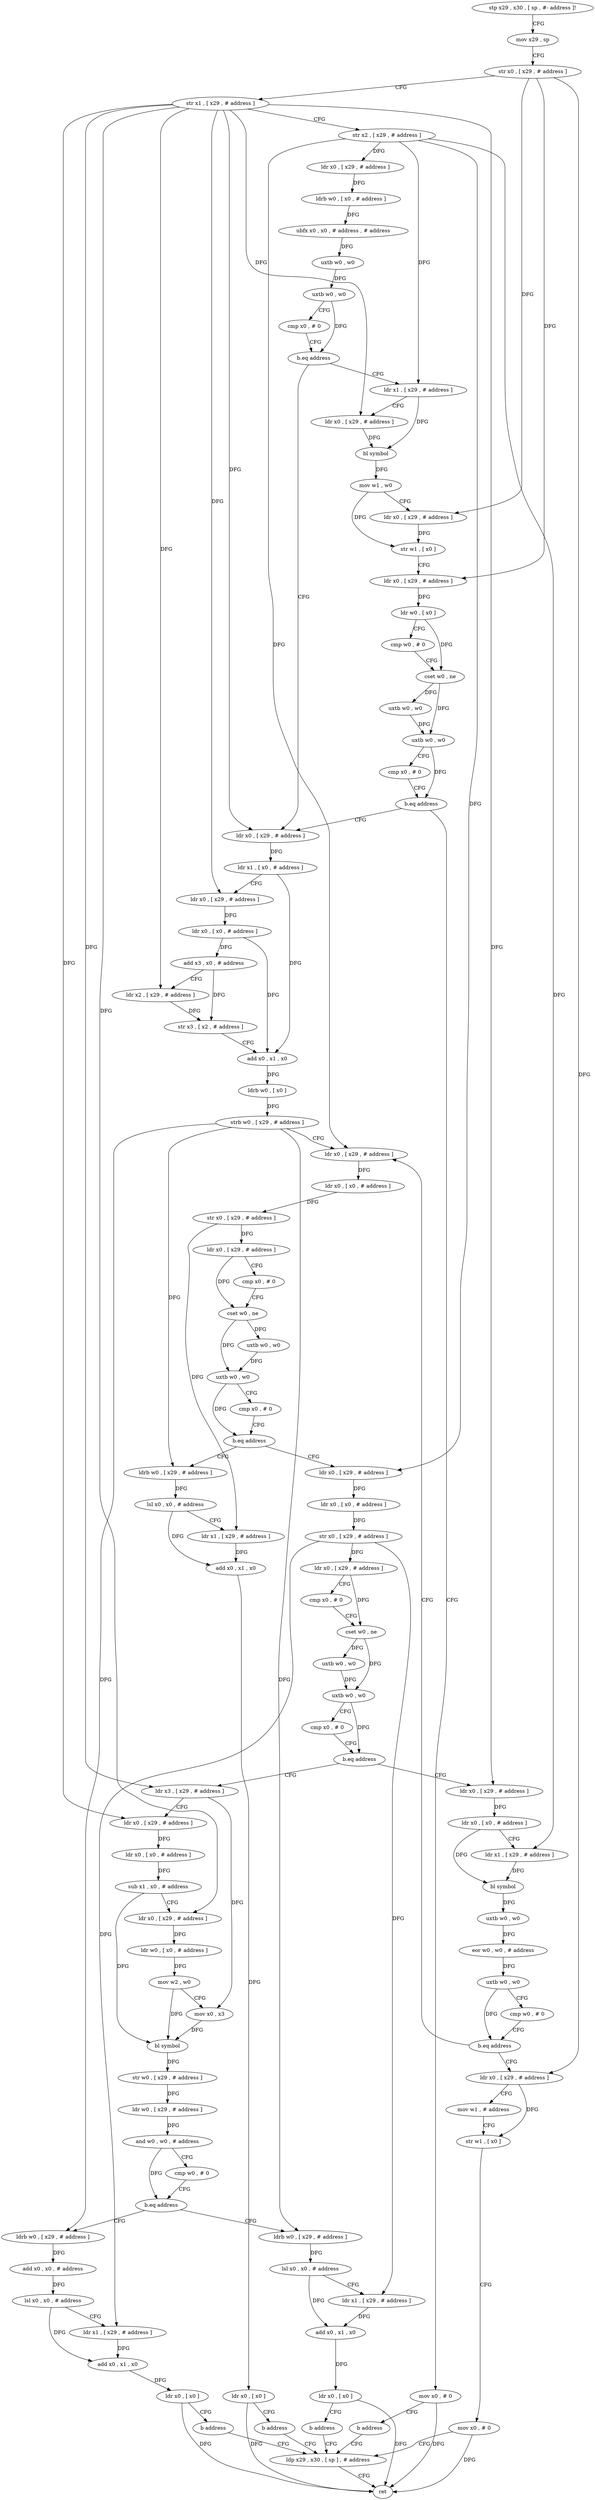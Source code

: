 digraph "func" {
"4459636" [label = "stp x29 , x30 , [ sp , #- address ]!" ]
"4459640" [label = "mov x29 , sp" ]
"4459644" [label = "str x0 , [ x29 , # address ]" ]
"4459648" [label = "str x1 , [ x29 , # address ]" ]
"4459652" [label = "str x2 , [ x29 , # address ]" ]
"4459656" [label = "ldr x0 , [ x29 , # address ]" ]
"4459660" [label = "ldrb w0 , [ x0 , # address ]" ]
"4459664" [label = "ubfx x0 , x0 , # address , # address" ]
"4459668" [label = "uxtb w0 , w0" ]
"4459672" [label = "uxtb w0 , w0" ]
"4459676" [label = "cmp x0 , # 0" ]
"4459680" [label = "b.eq address" ]
"4459748" [label = "ldr x0 , [ x29 , # address ]" ]
"4459684" [label = "ldr x1 , [ x29 , # address ]" ]
"4459752" [label = "ldr x1 , [ x0 , # address ]" ]
"4459756" [label = "ldr x0 , [ x29 , # address ]" ]
"4459760" [label = "ldr x0 , [ x0 , # address ]" ]
"4459764" [label = "add x3 , x0 , # address" ]
"4459768" [label = "ldr x2 , [ x29 , # address ]" ]
"4459772" [label = "str x3 , [ x2 , # address ]" ]
"4459776" [label = "add x0 , x1 , x0" ]
"4459780" [label = "ldrb w0 , [ x0 ]" ]
"4459784" [label = "strb w0 , [ x29 , # address ]" ]
"4459788" [label = "ldr x0 , [ x29 , # address ]" ]
"4459688" [label = "ldr x0 , [ x29 , # address ]" ]
"4459692" [label = "bl symbol" ]
"4459696" [label = "mov w1 , w0" ]
"4459700" [label = "ldr x0 , [ x29 , # address ]" ]
"4459704" [label = "str w1 , [ x0 ]" ]
"4459708" [label = "ldr x0 , [ x29 , # address ]" ]
"4459712" [label = "ldr w0 , [ x0 ]" ]
"4459716" [label = "cmp w0 , # 0" ]
"4459720" [label = "cset w0 , ne" ]
"4459724" [label = "uxtb w0 , w0" ]
"4459728" [label = "uxtb w0 , w0" ]
"4459732" [label = "cmp x0 , # 0" ]
"4459736" [label = "b.eq address" ]
"4459740" [label = "mov x0 , # 0" ]
"4459852" [label = "ldr x0 , [ x29 , # address ]" ]
"4459856" [label = "ldr x0 , [ x0 , # address ]" ]
"4459860" [label = "str x0 , [ x29 , # address ]" ]
"4459864" [label = "ldr x0 , [ x29 , # address ]" ]
"4459868" [label = "cmp x0 , # 0" ]
"4459872" [label = "cset w0 , ne" ]
"4459876" [label = "uxtb w0 , w0" ]
"4459880" [label = "uxtb w0 , w0" ]
"4459884" [label = "cmp x0 , # 0" ]
"4459888" [label = "b.eq address" ]
"4460000" [label = "ldr x0 , [ x29 , # address ]" ]
"4459892" [label = "ldr x3 , [ x29 , # address ]" ]
"4459828" [label = "ldrb w0 , [ x29 , # address ]" ]
"4459832" [label = "lsl x0 , x0 , # address" ]
"4459836" [label = "ldr x1 , [ x29 , # address ]" ]
"4459840" [label = "add x0 , x1 , x0" ]
"4459844" [label = "ldr x0 , [ x0 ]" ]
"4459848" [label = "b address" ]
"4460052" [label = "ldp x29 , x30 , [ sp ] , # address" ]
"4459744" [label = "b address" ]
"4460004" [label = "ldr x0 , [ x0 , # address ]" ]
"4460008" [label = "ldr x1 , [ x29 , # address ]" ]
"4460012" [label = "bl symbol" ]
"4460016" [label = "uxtb w0 , w0" ]
"4460020" [label = "eor w0 , w0 , # address" ]
"4460024" [label = "uxtb w0 , w0" ]
"4460028" [label = "cmp w0 , # 0" ]
"4460032" [label = "b.eq address" ]
"4460036" [label = "ldr x0 , [ x29 , # address ]" ]
"4459896" [label = "ldr x0 , [ x29 , # address ]" ]
"4459900" [label = "ldr x0 , [ x0 , # address ]" ]
"4459904" [label = "sub x1 , x0 , # address" ]
"4459908" [label = "ldr x0 , [ x29 , # address ]" ]
"4459912" [label = "ldr w0 , [ x0 , # address ]" ]
"4459916" [label = "mov w2 , w0" ]
"4459920" [label = "mov x0 , x3" ]
"4459924" [label = "bl symbol" ]
"4459928" [label = "str w0 , [ x29 , # address ]" ]
"4459932" [label = "ldr w0 , [ x29 , # address ]" ]
"4459936" [label = "and w0 , w0 , # address" ]
"4459940" [label = "cmp w0 , # 0" ]
"4459944" [label = "b.eq address" ]
"4459976" [label = "ldrb w0 , [ x29 , # address ]" ]
"4459948" [label = "ldrb w0 , [ x29 , # address ]" ]
"4460056" [label = "ret" ]
"4459792" [label = "ldr x0 , [ x0 , # address ]" ]
"4459796" [label = "str x0 , [ x29 , # address ]" ]
"4459800" [label = "ldr x0 , [ x29 , # address ]" ]
"4459804" [label = "cmp x0 , # 0" ]
"4459808" [label = "cset w0 , ne" ]
"4459812" [label = "uxtb w0 , w0" ]
"4459816" [label = "uxtb w0 , w0" ]
"4459820" [label = "cmp x0 , # 0" ]
"4459824" [label = "b.eq address" ]
"4460040" [label = "mov w1 , # address" ]
"4460044" [label = "str w1 , [ x0 ]" ]
"4460048" [label = "mov x0 , # 0" ]
"4459980" [label = "lsl x0 , x0 , # address" ]
"4459984" [label = "ldr x1 , [ x29 , # address ]" ]
"4459988" [label = "add x0 , x1 , x0" ]
"4459992" [label = "ldr x0 , [ x0 ]" ]
"4459996" [label = "b address" ]
"4459952" [label = "add x0 , x0 , # address" ]
"4459956" [label = "lsl x0 , x0 , # address" ]
"4459960" [label = "ldr x1 , [ x29 , # address ]" ]
"4459964" [label = "add x0 , x1 , x0" ]
"4459968" [label = "ldr x0 , [ x0 ]" ]
"4459972" [label = "b address" ]
"4459636" -> "4459640" [ label = "CFG" ]
"4459640" -> "4459644" [ label = "CFG" ]
"4459644" -> "4459648" [ label = "CFG" ]
"4459644" -> "4459700" [ label = "DFG" ]
"4459644" -> "4459708" [ label = "DFG" ]
"4459644" -> "4460036" [ label = "DFG" ]
"4459648" -> "4459652" [ label = "CFG" ]
"4459648" -> "4459748" [ label = "DFG" ]
"4459648" -> "4459756" [ label = "DFG" ]
"4459648" -> "4459768" [ label = "DFG" ]
"4459648" -> "4459688" [ label = "DFG" ]
"4459648" -> "4460000" [ label = "DFG" ]
"4459648" -> "4459892" [ label = "DFG" ]
"4459648" -> "4459896" [ label = "DFG" ]
"4459648" -> "4459908" [ label = "DFG" ]
"4459652" -> "4459656" [ label = "DFG" ]
"4459652" -> "4459684" [ label = "DFG" ]
"4459652" -> "4459788" [ label = "DFG" ]
"4459652" -> "4459852" [ label = "DFG" ]
"4459652" -> "4460008" [ label = "DFG" ]
"4459656" -> "4459660" [ label = "DFG" ]
"4459660" -> "4459664" [ label = "DFG" ]
"4459664" -> "4459668" [ label = "DFG" ]
"4459668" -> "4459672" [ label = "DFG" ]
"4459672" -> "4459676" [ label = "CFG" ]
"4459672" -> "4459680" [ label = "DFG" ]
"4459676" -> "4459680" [ label = "CFG" ]
"4459680" -> "4459748" [ label = "CFG" ]
"4459680" -> "4459684" [ label = "CFG" ]
"4459748" -> "4459752" [ label = "DFG" ]
"4459684" -> "4459688" [ label = "CFG" ]
"4459684" -> "4459692" [ label = "DFG" ]
"4459752" -> "4459756" [ label = "CFG" ]
"4459752" -> "4459776" [ label = "DFG" ]
"4459756" -> "4459760" [ label = "DFG" ]
"4459760" -> "4459764" [ label = "DFG" ]
"4459760" -> "4459776" [ label = "DFG" ]
"4459764" -> "4459768" [ label = "CFG" ]
"4459764" -> "4459772" [ label = "DFG" ]
"4459768" -> "4459772" [ label = "DFG" ]
"4459772" -> "4459776" [ label = "CFG" ]
"4459776" -> "4459780" [ label = "DFG" ]
"4459780" -> "4459784" [ label = "DFG" ]
"4459784" -> "4459788" [ label = "CFG" ]
"4459784" -> "4459828" [ label = "DFG" ]
"4459784" -> "4459976" [ label = "DFG" ]
"4459784" -> "4459948" [ label = "DFG" ]
"4459788" -> "4459792" [ label = "DFG" ]
"4459688" -> "4459692" [ label = "DFG" ]
"4459692" -> "4459696" [ label = "DFG" ]
"4459696" -> "4459700" [ label = "CFG" ]
"4459696" -> "4459704" [ label = "DFG" ]
"4459700" -> "4459704" [ label = "DFG" ]
"4459704" -> "4459708" [ label = "CFG" ]
"4459708" -> "4459712" [ label = "DFG" ]
"4459712" -> "4459716" [ label = "CFG" ]
"4459712" -> "4459720" [ label = "DFG" ]
"4459716" -> "4459720" [ label = "CFG" ]
"4459720" -> "4459724" [ label = "DFG" ]
"4459720" -> "4459728" [ label = "DFG" ]
"4459724" -> "4459728" [ label = "DFG" ]
"4459728" -> "4459732" [ label = "CFG" ]
"4459728" -> "4459736" [ label = "DFG" ]
"4459732" -> "4459736" [ label = "CFG" ]
"4459736" -> "4459748" [ label = "CFG" ]
"4459736" -> "4459740" [ label = "CFG" ]
"4459740" -> "4459744" [ label = "CFG" ]
"4459740" -> "4460056" [ label = "DFG" ]
"4459852" -> "4459856" [ label = "DFG" ]
"4459856" -> "4459860" [ label = "DFG" ]
"4459860" -> "4459864" [ label = "DFG" ]
"4459860" -> "4459984" [ label = "DFG" ]
"4459860" -> "4459960" [ label = "DFG" ]
"4459864" -> "4459868" [ label = "CFG" ]
"4459864" -> "4459872" [ label = "DFG" ]
"4459868" -> "4459872" [ label = "CFG" ]
"4459872" -> "4459876" [ label = "DFG" ]
"4459872" -> "4459880" [ label = "DFG" ]
"4459876" -> "4459880" [ label = "DFG" ]
"4459880" -> "4459884" [ label = "CFG" ]
"4459880" -> "4459888" [ label = "DFG" ]
"4459884" -> "4459888" [ label = "CFG" ]
"4459888" -> "4460000" [ label = "CFG" ]
"4459888" -> "4459892" [ label = "CFG" ]
"4460000" -> "4460004" [ label = "DFG" ]
"4459892" -> "4459896" [ label = "CFG" ]
"4459892" -> "4459920" [ label = "DFG" ]
"4459828" -> "4459832" [ label = "DFG" ]
"4459832" -> "4459836" [ label = "CFG" ]
"4459832" -> "4459840" [ label = "DFG" ]
"4459836" -> "4459840" [ label = "DFG" ]
"4459840" -> "4459844" [ label = "DFG" ]
"4459844" -> "4459848" [ label = "CFG" ]
"4459844" -> "4460056" [ label = "DFG" ]
"4459848" -> "4460052" [ label = "CFG" ]
"4460052" -> "4460056" [ label = "CFG" ]
"4459744" -> "4460052" [ label = "CFG" ]
"4460004" -> "4460008" [ label = "CFG" ]
"4460004" -> "4460012" [ label = "DFG" ]
"4460008" -> "4460012" [ label = "DFG" ]
"4460012" -> "4460016" [ label = "DFG" ]
"4460016" -> "4460020" [ label = "DFG" ]
"4460020" -> "4460024" [ label = "DFG" ]
"4460024" -> "4460028" [ label = "CFG" ]
"4460024" -> "4460032" [ label = "DFG" ]
"4460028" -> "4460032" [ label = "CFG" ]
"4460032" -> "4459788" [ label = "CFG" ]
"4460032" -> "4460036" [ label = "CFG" ]
"4460036" -> "4460040" [ label = "CFG" ]
"4460036" -> "4460044" [ label = "DFG" ]
"4459896" -> "4459900" [ label = "DFG" ]
"4459900" -> "4459904" [ label = "DFG" ]
"4459904" -> "4459908" [ label = "CFG" ]
"4459904" -> "4459924" [ label = "DFG" ]
"4459908" -> "4459912" [ label = "DFG" ]
"4459912" -> "4459916" [ label = "DFG" ]
"4459916" -> "4459920" [ label = "CFG" ]
"4459916" -> "4459924" [ label = "DFG" ]
"4459920" -> "4459924" [ label = "DFG" ]
"4459924" -> "4459928" [ label = "DFG" ]
"4459928" -> "4459932" [ label = "DFG" ]
"4459932" -> "4459936" [ label = "DFG" ]
"4459936" -> "4459940" [ label = "CFG" ]
"4459936" -> "4459944" [ label = "DFG" ]
"4459940" -> "4459944" [ label = "CFG" ]
"4459944" -> "4459976" [ label = "CFG" ]
"4459944" -> "4459948" [ label = "CFG" ]
"4459976" -> "4459980" [ label = "DFG" ]
"4459948" -> "4459952" [ label = "DFG" ]
"4459792" -> "4459796" [ label = "DFG" ]
"4459796" -> "4459800" [ label = "DFG" ]
"4459796" -> "4459836" [ label = "DFG" ]
"4459800" -> "4459804" [ label = "CFG" ]
"4459800" -> "4459808" [ label = "DFG" ]
"4459804" -> "4459808" [ label = "CFG" ]
"4459808" -> "4459812" [ label = "DFG" ]
"4459808" -> "4459816" [ label = "DFG" ]
"4459812" -> "4459816" [ label = "DFG" ]
"4459816" -> "4459820" [ label = "CFG" ]
"4459816" -> "4459824" [ label = "DFG" ]
"4459820" -> "4459824" [ label = "CFG" ]
"4459824" -> "4459852" [ label = "CFG" ]
"4459824" -> "4459828" [ label = "CFG" ]
"4460040" -> "4460044" [ label = "CFG" ]
"4460044" -> "4460048" [ label = "CFG" ]
"4460048" -> "4460052" [ label = "CFG" ]
"4460048" -> "4460056" [ label = "DFG" ]
"4459980" -> "4459984" [ label = "CFG" ]
"4459980" -> "4459988" [ label = "DFG" ]
"4459984" -> "4459988" [ label = "DFG" ]
"4459988" -> "4459992" [ label = "DFG" ]
"4459992" -> "4459996" [ label = "CFG" ]
"4459992" -> "4460056" [ label = "DFG" ]
"4459996" -> "4460052" [ label = "CFG" ]
"4459952" -> "4459956" [ label = "DFG" ]
"4459956" -> "4459960" [ label = "CFG" ]
"4459956" -> "4459964" [ label = "DFG" ]
"4459960" -> "4459964" [ label = "DFG" ]
"4459964" -> "4459968" [ label = "DFG" ]
"4459968" -> "4459972" [ label = "CFG" ]
"4459968" -> "4460056" [ label = "DFG" ]
"4459972" -> "4460052" [ label = "CFG" ]
}
